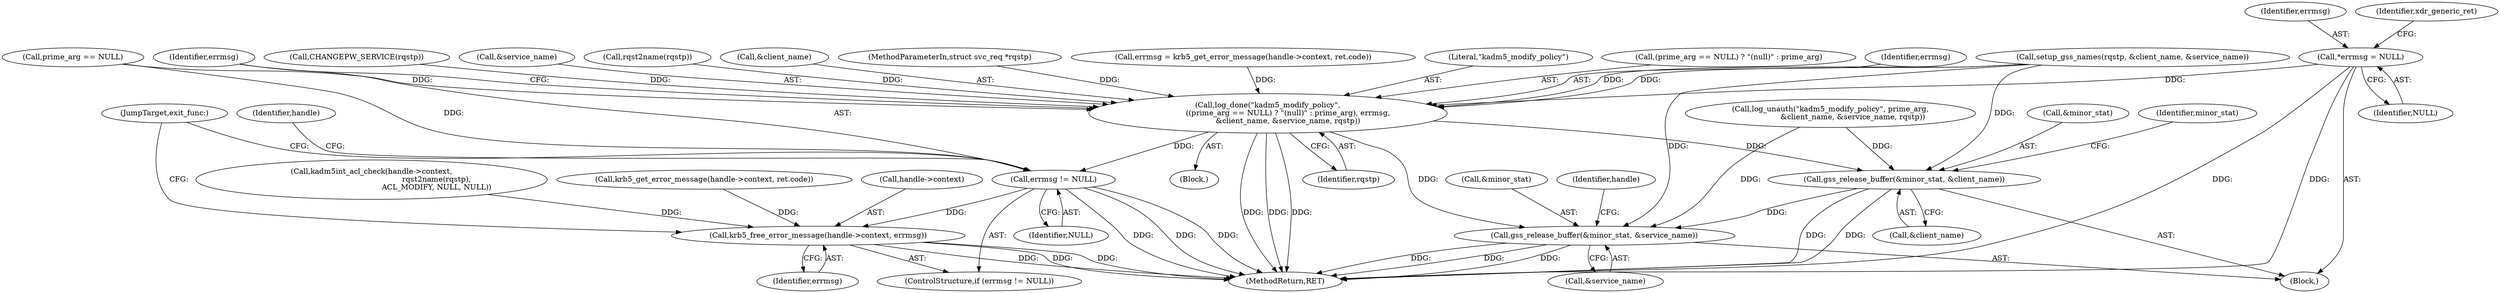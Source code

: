 digraph "0_krb5_83ed75feba32e46f736fcce0d96a0445f29b96c2_15@pointer" {
"1000117" [label="(Call,*errmsg = NULL)"];
"1000237" [label="(Call,log_done(\"kadm5_modify_policy\",\n                 ((prime_arg == NULL) ? \"(null)\" : prime_arg), errmsg,\n                 &client_name, &service_name, rqstp))"];
"1000252" [label="(Call,errmsg != NULL)"];
"1000255" [label="(Call,krb5_free_error_message(handle->context, errmsg))"];
"1000261" [label="(Call,gss_release_buffer(&minor_stat, &client_name))"];
"1000266" [label="(Call,gss_release_buffer(&minor_stat, &service_name))"];
"1000260" [label="(JumpTarget,exit_func:)"];
"1000254" [label="(Identifier,NULL)"];
"1000276" [label="(MethodReturn,RET)"];
"1000230" [label="(Call,krb5_get_error_message(handle->context, ret.code))"];
"1000269" [label="(Call,&service_name)"];
"1000237" [label="(Call,log_done(\"kadm5_modify_policy\",\n                 ((prime_arg == NULL) ? \"(null)\" : prime_arg), errmsg,\n                 &client_name, &service_name, rqstp))"];
"1000251" [label="(ControlStructure,if (errmsg != NULL))"];
"1000245" [label="(Identifier,errmsg)"];
"1000179" [label="(Call,CHANGEPW_SERVICE(rqstp))"];
"1000256" [label="(Call,handle->context)"];
"1000118" [label="(Identifier,errmsg)"];
"1000266" [label="(Call,gss_release_buffer(&minor_stat, &service_name))"];
"1000206" [label="(Block,)"];
"1000192" [label="(Call,log_unauth(\"kadm5_modify_policy\", prime_arg,\n                   &client_name, &service_name, rqstp))"];
"1000248" [label="(Call,&service_name)"];
"1000252" [label="(Call,errmsg != NULL)"];
"1000262" [label="(Call,&minor_stat)"];
"1000186" [label="(Call,rqst2name(rqstp))"];
"1000103" [label="(Block,)"];
"1000253" [label="(Identifier,errmsg)"];
"1000264" [label="(Call,&client_name)"];
"1000267" [label="(Call,&minor_stat)"];
"1000246" [label="(Call,&client_name)"];
"1000261" [label="(Call,gss_release_buffer(&minor_stat, &client_name))"];
"1000240" [label="(Call,prime_arg == NULL)"];
"1000121" [label="(Identifier,xdr_generic_ret)"];
"1000102" [label="(MethodParameterIn,struct svc_req *rqstp)"];
"1000228" [label="(Call,errmsg = krb5_get_error_message(handle->context, ret.code))"];
"1000156" [label="(Call,setup_gss_names(rqstp, &client_name, &service_name))"];
"1000259" [label="(Identifier,errmsg)"];
"1000238" [label="(Literal,\"kadm5_modify_policy\")"];
"1000255" [label="(Call,krb5_free_error_message(handle->context, errmsg))"];
"1000117" [label="(Call,*errmsg = NULL)"];
"1000250" [label="(Identifier,rqstp)"];
"1000182" [label="(Call,kadm5int_acl_check(handle->context,\n                                                       rqst2name(rqstp),\n                                                       ACL_MODIFY, NULL, NULL))"];
"1000272" [label="(Identifier,handle)"];
"1000257" [label="(Identifier,handle)"];
"1000119" [label="(Identifier,NULL)"];
"1000268" [label="(Identifier,minor_stat)"];
"1000239" [label="(Call,(prime_arg == NULL) ? \"(null)\" : prime_arg)"];
"1000117" -> "1000103"  [label="AST: "];
"1000117" -> "1000119"  [label="CFG: "];
"1000118" -> "1000117"  [label="AST: "];
"1000119" -> "1000117"  [label="AST: "];
"1000121" -> "1000117"  [label="CFG: "];
"1000117" -> "1000276"  [label="DDG: "];
"1000117" -> "1000276"  [label="DDG: "];
"1000117" -> "1000237"  [label="DDG: "];
"1000237" -> "1000206"  [label="AST: "];
"1000237" -> "1000250"  [label="CFG: "];
"1000238" -> "1000237"  [label="AST: "];
"1000239" -> "1000237"  [label="AST: "];
"1000245" -> "1000237"  [label="AST: "];
"1000246" -> "1000237"  [label="AST: "];
"1000248" -> "1000237"  [label="AST: "];
"1000250" -> "1000237"  [label="AST: "];
"1000253" -> "1000237"  [label="CFG: "];
"1000237" -> "1000276"  [label="DDG: "];
"1000237" -> "1000276"  [label="DDG: "];
"1000237" -> "1000276"  [label="DDG: "];
"1000240" -> "1000237"  [label="DDG: "];
"1000228" -> "1000237"  [label="DDG: "];
"1000156" -> "1000237"  [label="DDG: "];
"1000156" -> "1000237"  [label="DDG: "];
"1000186" -> "1000237"  [label="DDG: "];
"1000179" -> "1000237"  [label="DDG: "];
"1000102" -> "1000237"  [label="DDG: "];
"1000237" -> "1000252"  [label="DDG: "];
"1000237" -> "1000261"  [label="DDG: "];
"1000237" -> "1000266"  [label="DDG: "];
"1000252" -> "1000251"  [label="AST: "];
"1000252" -> "1000254"  [label="CFG: "];
"1000253" -> "1000252"  [label="AST: "];
"1000254" -> "1000252"  [label="AST: "];
"1000257" -> "1000252"  [label="CFG: "];
"1000260" -> "1000252"  [label="CFG: "];
"1000252" -> "1000276"  [label="DDG: "];
"1000252" -> "1000276"  [label="DDG: "];
"1000252" -> "1000276"  [label="DDG: "];
"1000240" -> "1000252"  [label="DDG: "];
"1000252" -> "1000255"  [label="DDG: "];
"1000255" -> "1000251"  [label="AST: "];
"1000255" -> "1000259"  [label="CFG: "];
"1000256" -> "1000255"  [label="AST: "];
"1000259" -> "1000255"  [label="AST: "];
"1000260" -> "1000255"  [label="CFG: "];
"1000255" -> "1000276"  [label="DDG: "];
"1000255" -> "1000276"  [label="DDG: "];
"1000255" -> "1000276"  [label="DDG: "];
"1000230" -> "1000255"  [label="DDG: "];
"1000182" -> "1000255"  [label="DDG: "];
"1000261" -> "1000103"  [label="AST: "];
"1000261" -> "1000264"  [label="CFG: "];
"1000262" -> "1000261"  [label="AST: "];
"1000264" -> "1000261"  [label="AST: "];
"1000268" -> "1000261"  [label="CFG: "];
"1000261" -> "1000276"  [label="DDG: "];
"1000261" -> "1000276"  [label="DDG: "];
"1000192" -> "1000261"  [label="DDG: "];
"1000156" -> "1000261"  [label="DDG: "];
"1000261" -> "1000266"  [label="DDG: "];
"1000266" -> "1000103"  [label="AST: "];
"1000266" -> "1000269"  [label="CFG: "];
"1000267" -> "1000266"  [label="AST: "];
"1000269" -> "1000266"  [label="AST: "];
"1000272" -> "1000266"  [label="CFG: "];
"1000266" -> "1000276"  [label="DDG: "];
"1000266" -> "1000276"  [label="DDG: "];
"1000266" -> "1000276"  [label="DDG: "];
"1000156" -> "1000266"  [label="DDG: "];
"1000192" -> "1000266"  [label="DDG: "];
}
